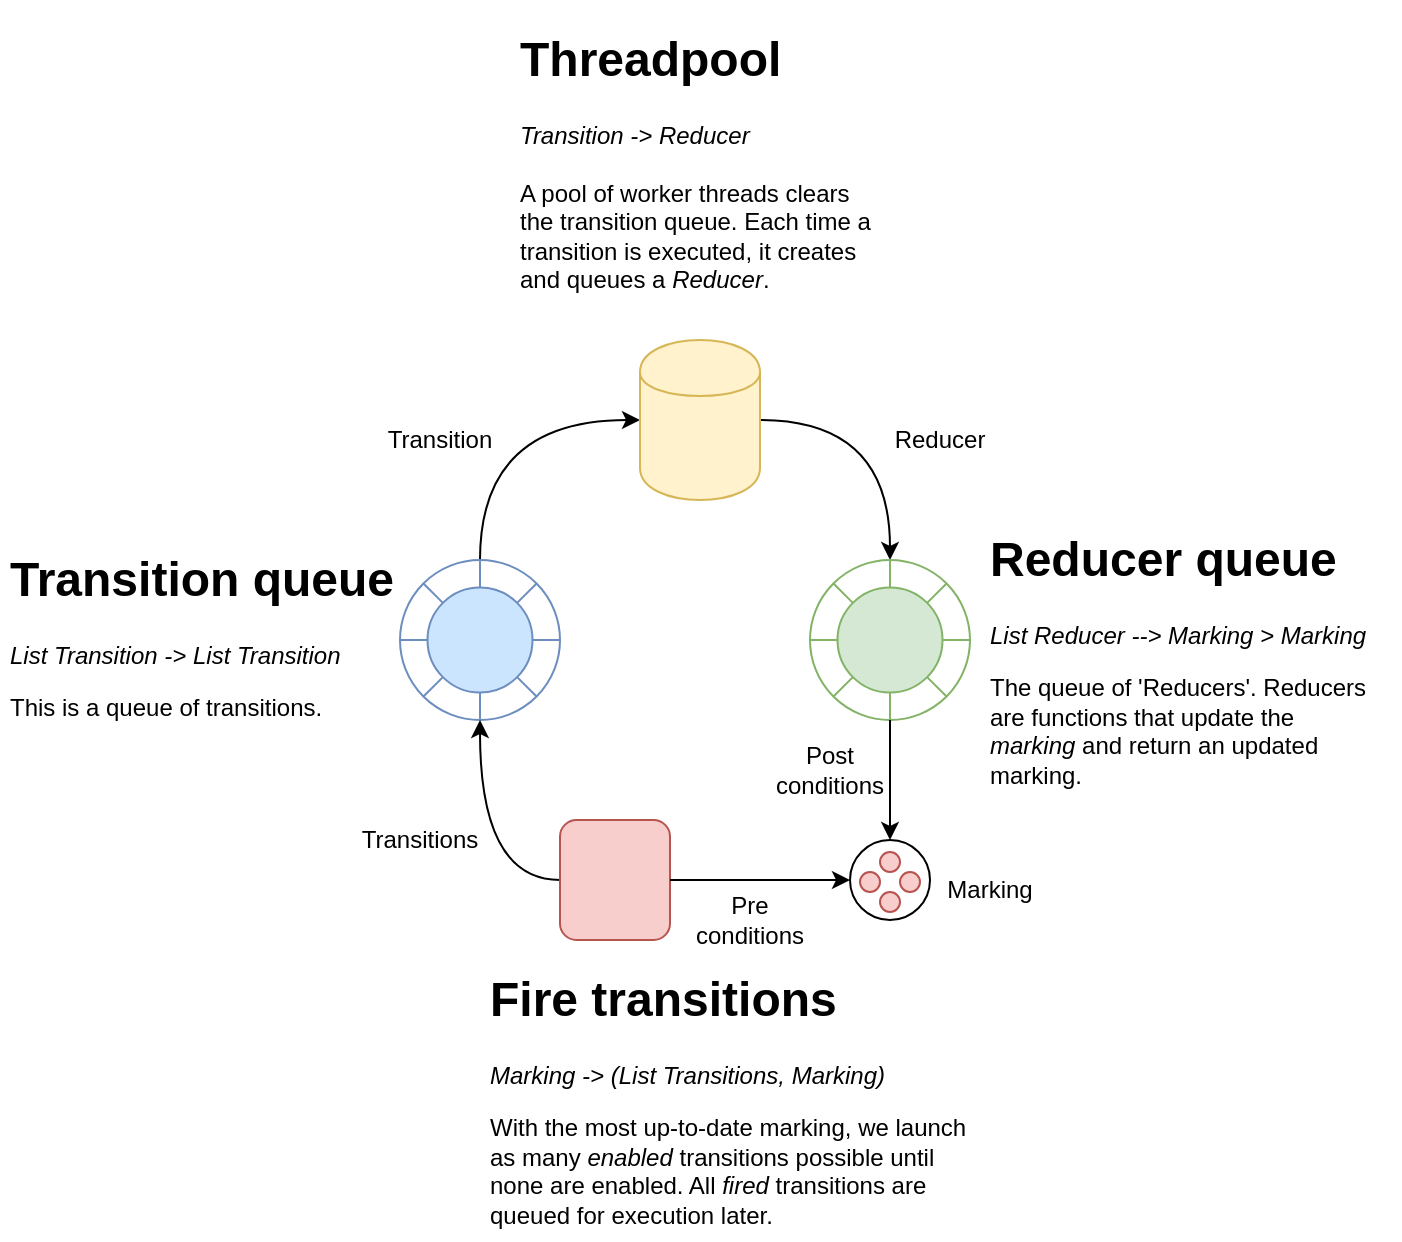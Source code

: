 <mxfile version="20.8.16" type="device"><diagram id="xcK6vMECu_Pod034k29O" name="Page-1"><mxGraphModel dx="1026" dy="658" grid="1" gridSize="10" guides="1" tooltips="1" connect="1" arrows="1" fold="1" page="1" pageScale="1" pageWidth="850" pageHeight="1100" math="0" shadow="0"><root><mxCell id="0"/><mxCell id="1" parent="0"/><mxCell id="nUHTBr9aYNx-pcQYzwJb-15" style="edgeStyle=orthogonalEdgeStyle;curved=1;rounded=0;orthogonalLoop=1;jettySize=auto;html=1;exitX=0.5;exitY=0;exitDx=0;exitDy=0;entryX=0;entryY=0.5;entryDx=0;entryDy=0;" parent="1" source="nUHTBr9aYNx-pcQYzwJb-1" target="nUHTBr9aYNx-pcQYzwJb-3" edge="1"><mxGeometry relative="1" as="geometry"/></mxCell><mxCell id="nUHTBr9aYNx-pcQYzwJb-1" value="" style="ellipse;whiteSpace=wrap;html=1;aspect=fixed;strokeColor=#6c8ebf;fillColor=none;" parent="1" vertex="1"><mxGeometry x="210" y="370" width="80" height="80" as="geometry"/></mxCell><mxCell id="nUHTBr9aYNx-pcQYzwJb-14" style="edgeStyle=orthogonalEdgeStyle;rounded=0;orthogonalLoop=1;jettySize=auto;html=1;exitX=1;exitY=0.5;exitDx=0;exitDy=0;curved=1;entryX=0.5;entryY=0;entryDx=0;entryDy=0;" parent="1" source="nUHTBr9aYNx-pcQYzwJb-3" target="13" edge="1"><mxGeometry relative="1" as="geometry"><mxPoint x="470" y="350" as="targetPoint"/></mxGeometry></mxCell><mxCell id="nUHTBr9aYNx-pcQYzwJb-3" value="" style="shape=cylinder;whiteSpace=wrap;html=1;boundedLbl=1;backgroundOutline=1;fillColor=#fff2cc;strokeColor=#d6b656;" parent="1" vertex="1"><mxGeometry x="330" y="260" width="60" height="80" as="geometry"/></mxCell><mxCell id="nUHTBr9aYNx-pcQYzwJb-4" value="&lt;h1&gt;Transition queue&lt;/h1&gt;&lt;p&gt;&lt;i&gt;List Transition -&amp;gt; List Transition&amp;nbsp;&lt;/i&gt;&lt;/p&gt;&lt;p&gt;This is a queue of transitions.&lt;/p&gt;" style="text;html=1;strokeColor=none;fillColor=none;spacing=5;spacingTop=-20;whiteSpace=wrap;overflow=hidden;rounded=0;" parent="1" vertex="1"><mxGeometry x="10" y="360" width="210" height="120" as="geometry"/></mxCell><mxCell id="nUHTBr9aYNx-pcQYzwJb-5" value="&lt;h1&gt;Reducer queue&lt;/h1&gt;&lt;p&gt;&lt;i&gt;List Reducer --&amp;gt; Marking &amp;gt; Marking&lt;/i&gt;&lt;/p&gt;&lt;p&gt;The queue of 'Reducers'. Reducers are functions that update the &lt;i&gt;marking&lt;/i&gt;&amp;nbsp;and return an updated marking.&amp;nbsp;&lt;/p&gt;" style="text;html=1;strokeColor=none;fillColor=none;spacing=5;spacingTop=-20;whiteSpace=wrap;overflow=hidden;rounded=0;" parent="1" vertex="1"><mxGeometry x="500" y="350" width="210" height="140" as="geometry"/></mxCell><mxCell id="nUHTBr9aYNx-pcQYzwJb-6" value="&lt;h1&gt;Threadpool&lt;/h1&gt;&lt;div&gt;&lt;span&gt;&lt;i&gt;Transition -&amp;gt; Reducer&lt;/i&gt;&lt;/span&gt;&lt;/div&gt;&lt;div&gt;&lt;span&gt;&lt;br&gt;&lt;/span&gt;&lt;/div&gt;&lt;div&gt;A pool of worker threads clears the transition queue. Each time a transition is executed, it creates and queues a &lt;i&gt;Reducer&lt;/i&gt;.&lt;/div&gt;" style="text;html=1;strokeColor=none;fillColor=none;spacing=5;spacingTop=-20;whiteSpace=wrap;overflow=hidden;rounded=0;" parent="1" vertex="1"><mxGeometry x="265" y="100" width="190" height="180" as="geometry"/></mxCell><mxCell id="nUHTBr9aYNx-pcQYzwJb-17" style="edgeStyle=orthogonalEdgeStyle;curved=1;rounded=0;orthogonalLoop=1;jettySize=auto;html=1;exitX=0;exitY=0.5;exitDx=0;exitDy=0;entryX=0.5;entryY=1;entryDx=0;entryDy=0;" parent="1" source="nUHTBr9aYNx-pcQYzwJb-7" target="nUHTBr9aYNx-pcQYzwJb-1" edge="1"><mxGeometry relative="1" as="geometry"/></mxCell><mxCell id="nUHTBr9aYNx-pcQYzwJb-7" value="" style="rounded=1;whiteSpace=wrap;html=1;fillColor=#f8cecc;strokeColor=#b85450;" parent="1" vertex="1"><mxGeometry x="290" y="500" width="55" height="60" as="geometry"/></mxCell><mxCell id="nUHTBr9aYNx-pcQYzwJb-11" value="&lt;h1&gt;Fire transitions&lt;/h1&gt;&lt;p&gt;&lt;i&gt;Marking -&amp;gt; (List Transitions, Marking)&amp;nbsp;&lt;/i&gt;&lt;/p&gt;&lt;p&gt;With the most up-to-date marking, we launch as many &lt;i&gt;enabled&lt;/i&gt; transitions possible until none are enabled. All &lt;i&gt;fired&lt;/i&gt; transitions are queued for execution later.&lt;/p&gt;" style="text;html=1;strokeColor=none;fillColor=none;spacing=5;spacingTop=-20;whiteSpace=wrap;overflow=hidden;rounded=0;" parent="1" vertex="1"><mxGeometry x="250" y="570" width="250" height="140" as="geometry"/></mxCell><mxCell id="nUHTBr9aYNx-pcQYzwJb-21" value="Transitions" style="text;html=1;strokeColor=none;fillColor=none;align=center;verticalAlign=middle;whiteSpace=wrap;rounded=0;" parent="1" vertex="1"><mxGeometry x="200" y="500" width="40" height="20" as="geometry"/></mxCell><mxCell id="nUHTBr9aYNx-pcQYzwJb-22" value="Transition" style="text;html=1;strokeColor=none;fillColor=none;align=center;verticalAlign=middle;whiteSpace=wrap;rounded=0;" parent="1" vertex="1"><mxGeometry x="210" y="300" width="40" height="20" as="geometry"/></mxCell><mxCell id="nUHTBr9aYNx-pcQYzwJb-23" value="Reducer" style="text;html=1;strokeColor=none;fillColor=none;align=center;verticalAlign=middle;whiteSpace=wrap;rounded=0;" parent="1" vertex="1"><mxGeometry x="460" y="300" width="40" height="20" as="geometry"/></mxCell><mxCell id="2" value="" style="ellipse;whiteSpace=wrap;html=1;aspect=fixed;strokeColor=#6C8EBF;fillColor=#CCE5FF;" parent="1" vertex="1"><mxGeometry x="223.75" y="383.75" width="52.5" height="52.5" as="geometry"/></mxCell><mxCell id="4" value="" style="endArrow=none;html=1;exitX=0;exitY=0.5;exitDx=0;exitDy=0;entryX=0;entryY=0.5;entryDx=0;entryDy=0;strokeColor=#6C8EBF;" parent="1" source="nUHTBr9aYNx-pcQYzwJb-1" target="2" edge="1"><mxGeometry width="50" height="50" relative="1" as="geometry"><mxPoint x="260" y="430" as="sourcePoint"/><mxPoint x="310" y="380" as="targetPoint"/></mxGeometry></mxCell><mxCell id="5" value="" style="endArrow=none;html=1;exitX=0;exitY=1;exitDx=0;exitDy=0;entryX=0;entryY=1;entryDx=0;entryDy=0;strokeColor=#6C8EBF;" parent="1" source="nUHTBr9aYNx-pcQYzwJb-1" target="2" edge="1"><mxGeometry width="50" height="50" relative="1" as="geometry"><mxPoint x="220" y="420" as="sourcePoint"/><mxPoint x="233.75" y="420" as="targetPoint"/></mxGeometry></mxCell><mxCell id="6" value="" style="endArrow=none;html=1;exitX=0.5;exitY=1;exitDx=0;exitDy=0;entryX=0.5;entryY=1;entryDx=0;entryDy=0;strokeColor=#6C8EBF;" parent="1" source="nUHTBr9aYNx-pcQYzwJb-1" target="2" edge="1"><mxGeometry width="50" height="50" relative="1" as="geometry"><mxPoint x="230" y="430" as="sourcePoint"/><mxPoint x="243.75" y="430" as="targetPoint"/></mxGeometry></mxCell><mxCell id="7" value="" style="endArrow=none;html=1;exitX=1;exitY=1;exitDx=0;exitDy=0;entryX=1;entryY=1;entryDx=0;entryDy=0;strokeColor=#6C8EBF;" parent="1" source="2" target="nUHTBr9aYNx-pcQYzwJb-1" edge="1"><mxGeometry width="50" height="50" relative="1" as="geometry"><mxPoint x="240" y="440" as="sourcePoint"/><mxPoint x="253.75" y="440" as="targetPoint"/></mxGeometry></mxCell><mxCell id="8" value="" style="endArrow=none;html=1;exitX=1;exitY=0.5;exitDx=0;exitDy=0;entryX=1;entryY=0.5;entryDx=0;entryDy=0;strokeColor=#6C8EBF;" parent="1" source="2" target="nUHTBr9aYNx-pcQYzwJb-1" edge="1"><mxGeometry width="50" height="50" relative="1" as="geometry"><mxPoint x="250" y="450" as="sourcePoint"/><mxPoint x="263.75" y="450" as="targetPoint"/></mxGeometry></mxCell><mxCell id="9" value="" style="endArrow=none;html=1;entryX=1;entryY=0;entryDx=0;entryDy=0;strokeColor=#6C8EBF;" parent="1" source="nUHTBr9aYNx-pcQYzwJb-1" target="2" edge="1"><mxGeometry width="50" height="50" relative="1" as="geometry"><mxPoint x="260" y="460" as="sourcePoint"/><mxPoint x="273.75" y="460" as="targetPoint"/></mxGeometry></mxCell><mxCell id="11" value="" style="endArrow=none;html=1;entryX=0.5;entryY=0;entryDx=0;entryDy=0;strokeColor=#6C8EBF;exitX=0.5;exitY=0;exitDx=0;exitDy=0;" parent="1" source="nUHTBr9aYNx-pcQYzwJb-1" target="2" edge="1"><mxGeometry width="50" height="50" relative="1" as="geometry"><mxPoint x="270" y="368" as="sourcePoint"/><mxPoint x="293.75" y="480" as="targetPoint"/></mxGeometry></mxCell><mxCell id="12" value="" style="endArrow=none;html=1;entryX=0;entryY=0;entryDx=0;entryDy=0;strokeColor=#6C8EBF;exitX=0;exitY=0;exitDx=0;exitDy=0;" parent="1" source="nUHTBr9aYNx-pcQYzwJb-1" target="2" edge="1"><mxGeometry width="50" height="50" relative="1" as="geometry"><mxPoint x="260" y="380" as="sourcePoint"/><mxPoint x="260" y="393.75" as="targetPoint"/></mxGeometry></mxCell><mxCell id="13" value="" style="ellipse;whiteSpace=wrap;html=1;aspect=fixed;strokeColor=#82B366;fillColor=none;" parent="1" vertex="1"><mxGeometry x="415" y="370" width="80" height="80" as="geometry"/></mxCell><mxCell id="14" value="" style="ellipse;whiteSpace=wrap;html=1;aspect=fixed;strokeColor=#82B366;fillColor=#D5E8D4;" parent="1" vertex="1"><mxGeometry x="428.75" y="383.75" width="52.5" height="52.5" as="geometry"/></mxCell><mxCell id="15" value="" style="endArrow=none;html=1;exitX=0;exitY=0.5;exitDx=0;exitDy=0;entryX=0;entryY=0.5;entryDx=0;entryDy=0;strokeColor=#82B366;" parent="1" source="13" target="14" edge="1"><mxGeometry width="50" height="50" relative="1" as="geometry"><mxPoint x="465" y="430" as="sourcePoint"/><mxPoint x="515" y="380" as="targetPoint"/></mxGeometry></mxCell><mxCell id="16" value="" style="endArrow=none;html=1;exitX=0;exitY=1;exitDx=0;exitDy=0;entryX=0;entryY=1;entryDx=0;entryDy=0;strokeColor=#82B366;" parent="1" source="13" target="14" edge="1"><mxGeometry width="50" height="50" relative="1" as="geometry"><mxPoint x="425" y="420" as="sourcePoint"/><mxPoint x="438.75" y="420" as="targetPoint"/></mxGeometry></mxCell><mxCell id="17" value="" style="endArrow=none;html=1;exitX=0.5;exitY=1;exitDx=0;exitDy=0;entryX=0.5;entryY=1;entryDx=0;entryDy=0;strokeColor=#82B366;" parent="1" source="13" target="14" edge="1"><mxGeometry width="50" height="50" relative="1" as="geometry"><mxPoint x="435" y="430" as="sourcePoint"/><mxPoint x="448.75" y="430" as="targetPoint"/></mxGeometry></mxCell><mxCell id="18" value="" style="endArrow=none;html=1;exitX=1;exitY=1;exitDx=0;exitDy=0;entryX=1;entryY=1;entryDx=0;entryDy=0;strokeColor=#82B366;" parent="1" source="14" target="13" edge="1"><mxGeometry width="50" height="50" relative="1" as="geometry"><mxPoint x="445" y="440" as="sourcePoint"/><mxPoint x="458.75" y="440" as="targetPoint"/></mxGeometry></mxCell><mxCell id="19" value="" style="endArrow=none;html=1;exitX=1;exitY=0.5;exitDx=0;exitDy=0;entryX=1;entryY=0.5;entryDx=0;entryDy=0;strokeColor=#82B366;" parent="1" source="14" target="13" edge="1"><mxGeometry width="50" height="50" relative="1" as="geometry"><mxPoint x="455" y="450" as="sourcePoint"/><mxPoint x="468.75" y="450" as="targetPoint"/></mxGeometry></mxCell><mxCell id="20" value="" style="endArrow=none;html=1;entryX=1;entryY=0;entryDx=0;entryDy=0;strokeColor=#82B366;" parent="1" source="13" target="14" edge="1"><mxGeometry width="50" height="50" relative="1" as="geometry"><mxPoint x="465" y="460" as="sourcePoint"/><mxPoint x="478.75" y="460" as="targetPoint"/></mxGeometry></mxCell><mxCell id="21" value="" style="endArrow=none;html=1;entryX=0.5;entryY=0;entryDx=0;entryDy=0;exitX=0.5;exitY=0;exitDx=0;exitDy=0;strokeColor=#82B366;" parent="1" source="13" target="14" edge="1"><mxGeometry width="50" height="50" relative="1" as="geometry"><mxPoint x="475" y="368" as="sourcePoint"/><mxPoint x="498.75" y="480" as="targetPoint"/></mxGeometry></mxCell><mxCell id="22" value="" style="endArrow=none;html=1;entryX=0;entryY=0;entryDx=0;entryDy=0;exitX=0;exitY=0;exitDx=0;exitDy=0;strokeColor=#82B366;" parent="1" source="13" target="14" edge="1"><mxGeometry width="50" height="50" relative="1" as="geometry"><mxPoint x="465" y="380" as="sourcePoint"/><mxPoint x="465" y="393.75" as="targetPoint"/></mxGeometry></mxCell><mxCell id="ykQJc_Yf42bZ8ywSkh9Z-22" value="" style="ellipse;whiteSpace=wrap;html=1;aspect=fixed;" vertex="1" parent="1"><mxGeometry x="435" y="510" width="40" height="40" as="geometry"/></mxCell><mxCell id="ykQJc_Yf42bZ8ywSkh9Z-23" value="" style="ellipse;whiteSpace=wrap;html=1;aspect=fixed;fillColor=#f8cecc;strokeColor=#b85450;" vertex="1" parent="1"><mxGeometry x="450" y="516" width="10" height="10" as="geometry"/></mxCell><mxCell id="ykQJc_Yf42bZ8ywSkh9Z-24" value="" style="ellipse;whiteSpace=wrap;html=1;aspect=fixed;fillColor=#f8cecc;strokeColor=#b85450;" vertex="1" parent="1"><mxGeometry x="460" y="526" width="10" height="10" as="geometry"/></mxCell><mxCell id="ykQJc_Yf42bZ8ywSkh9Z-25" value="" style="ellipse;whiteSpace=wrap;html=1;aspect=fixed;fillColor=#f8cecc;strokeColor=#b85450;" vertex="1" parent="1"><mxGeometry x="450" y="536" width="10" height="10" as="geometry"/></mxCell><mxCell id="ykQJc_Yf42bZ8ywSkh9Z-26" value="" style="ellipse;whiteSpace=wrap;html=1;aspect=fixed;fillColor=#f8cecc;strokeColor=#b85450;" vertex="1" parent="1"><mxGeometry x="440" y="526" width="10" height="10" as="geometry"/></mxCell><mxCell id="ykQJc_Yf42bZ8ywSkh9Z-30" value="" style="endArrow=classic;html=1;rounded=0;exitX=0.5;exitY=1;exitDx=0;exitDy=0;entryX=0.5;entryY=0;entryDx=0;entryDy=0;" edge="1" parent="1" source="13" target="ykQJc_Yf42bZ8ywSkh9Z-22"><mxGeometry width="50" height="50" relative="1" as="geometry"><mxPoint x="500" y="410" as="sourcePoint"/><mxPoint x="550" y="360" as="targetPoint"/></mxGeometry></mxCell><mxCell id="ykQJc_Yf42bZ8ywSkh9Z-31" value="" style="endArrow=classic;html=1;rounded=0;exitX=1;exitY=0.5;exitDx=0;exitDy=0;entryX=0;entryY=0.5;entryDx=0;entryDy=0;" edge="1" parent="1" source="nUHTBr9aYNx-pcQYzwJb-7" target="ykQJc_Yf42bZ8ywSkh9Z-22"><mxGeometry width="50" height="50" relative="1" as="geometry"><mxPoint x="500" y="410" as="sourcePoint"/><mxPoint x="550" y="360" as="targetPoint"/></mxGeometry></mxCell><mxCell id="ykQJc_Yf42bZ8ywSkh9Z-32" value="Marking" style="text;html=1;strokeColor=none;fillColor=none;align=center;verticalAlign=middle;whiteSpace=wrap;rounded=0;" vertex="1" parent="1"><mxGeometry x="475" y="520" width="60" height="30" as="geometry"/></mxCell><mxCell id="ykQJc_Yf42bZ8ywSkh9Z-33" value="Post conditions" style="text;html=1;strokeColor=none;fillColor=none;align=center;verticalAlign=middle;whiteSpace=wrap;rounded=0;" vertex="1" parent="1"><mxGeometry x="395" y="460" width="60" height="30" as="geometry"/></mxCell><mxCell id="ykQJc_Yf42bZ8ywSkh9Z-34" value="Pre conditions" style="text;html=1;strokeColor=none;fillColor=none;align=center;verticalAlign=middle;whiteSpace=wrap;rounded=0;" vertex="1" parent="1"><mxGeometry x="355" y="535" width="60" height="30" as="geometry"/></mxCell></root></mxGraphModel></diagram></mxfile>
